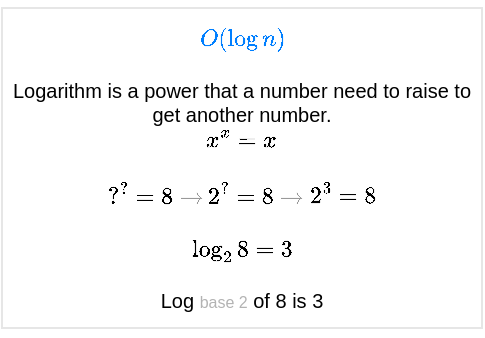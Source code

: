 <mxfile>
    <diagram id="BSdLijnzQ7H5qpdkndkU" name="Page-1">
        <mxGraphModel dx="415" dy="254" grid="1" gridSize="10" guides="1" tooltips="1" connect="1" arrows="1" fold="1" page="1" pageScale="1" pageWidth="850" pageHeight="1100" math="1" shadow="0">
            <root>
                <mxCell id="0"/>
                <mxCell id="1" parent="0"/>
                <mxCell id="xoHWInkhw5XuIkNbkZY9-1" value="&lt;p style=&quot;line-height: 0.5&quot;&gt;&lt;/p&gt;&lt;div&gt;&lt;span style=&quot;font-size: 10px ; color: rgb(0 , 127 , 255)&quot;&gt;`O(log n)`&lt;/span&gt;&lt;/div&gt;&lt;div&gt;&lt;span style=&quot;font-size: 10px ; color: rgb(0 , 127 , 255)&quot;&gt;&lt;br&gt;&lt;/span&gt;&lt;/div&gt;&lt;font&gt;&lt;font style=&quot;font-size: 10px&quot;&gt;&lt;div&gt;&lt;span&gt;Logarithm is a power that a number need to raise to get another number.&lt;/span&gt;&lt;/div&gt;&lt;/font&gt;&lt;span style=&quot;font-size: 10px&quot;&gt;&lt;div&gt;&lt;span&gt;`x^x = x`&lt;/span&gt;&lt;/div&gt;&lt;/span&gt;&lt;div&gt;&lt;br&gt;&lt;/div&gt;&lt;span style=&quot;font-size: 10px&quot;&gt;&lt;div&gt;&lt;span&gt;`?^(?) = 8`&amp;nbsp;&lt;/span&gt;&lt;span style=&quot;color: rgb(153 , 153 , 153)&quot;&gt;`-&amp;gt;`&amp;nbsp;&lt;/span&gt;&lt;span&gt;`2^(?) = 8`&amp;nbsp;&lt;/span&gt;&lt;font color=&quot;#999999&quot;&gt;`-&amp;gt;`&amp;nbsp;&lt;/font&gt;&lt;span&gt;`2^3 = 8`&lt;/span&gt;&lt;/div&gt;&lt;/span&gt;&lt;div&gt;&lt;br&gt;&lt;/div&gt;&lt;div style=&quot;font-size: 10px&quot;&gt;&lt;span&gt;`log_2 8 = 3`&lt;/span&gt;&lt;/div&gt;&lt;div style=&quot;font-size: 10px&quot;&gt;&lt;span&gt;&lt;br&gt;&lt;/span&gt;&lt;/div&gt;&lt;div&gt;&lt;span&gt;&lt;span style=&quot;font-size: 10px&quot;&gt;Log &lt;/span&gt;&lt;font style=&quot;font-size: 8px&quot; color=&quot;#b3b3b3&quot;&gt;base 2&lt;/font&gt;&lt;span style=&quot;font-size: 10px&quot;&gt; of 8 is 3&lt;/span&gt;&lt;/span&gt;&lt;/div&gt;&lt;/font&gt;&lt;p&gt;&lt;/p&gt;" style="rounded=0;whiteSpace=wrap;html=1;shadow=0;glass=0;sketch=0;align=center;strokeColor=#E6E6E6;" parent="1" vertex="1">
                    <mxGeometry x="40" y="40" width="240" height="160" as="geometry"/>
                </mxCell>
            </root>
        </mxGraphModel>
    </diagram>
</mxfile>